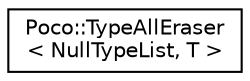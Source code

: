 digraph "Graphical Class Hierarchy"
{
 // LATEX_PDF_SIZE
  edge [fontname="Helvetica",fontsize="10",labelfontname="Helvetica",labelfontsize="10"];
  node [fontname="Helvetica",fontsize="10",shape=record];
  rankdir="LR";
  Node0 [label="Poco::TypeAllEraser\l\< NullTypeList, T \>",height=0.2,width=0.4,color="black", fillcolor="white", style="filled",URL="$structPoco_1_1TypeAllEraser_3_01NullTypeList_00_01T_01_4.html",tooltip=" "];
}
